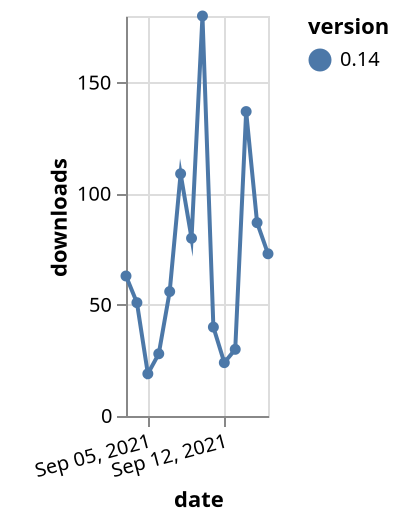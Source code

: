 {"$schema": "https://vega.github.io/schema/vega-lite/v5.json", "description": "A simple bar chart with embedded data.", "data": {"values": [{"date": "2021-09-03", "total": 73942, "delta": 63, "version": "0.14"}, {"date": "2021-09-04", "total": 73993, "delta": 51, "version": "0.14"}, {"date": "2021-09-05", "total": 74012, "delta": 19, "version": "0.14"}, {"date": "2021-09-06", "total": 74040, "delta": 28, "version": "0.14"}, {"date": "2021-09-07", "total": 74096, "delta": 56, "version": "0.14"}, {"date": "2021-09-08", "total": 74205, "delta": 109, "version": "0.14"}, {"date": "2021-09-09", "total": 74285, "delta": 80, "version": "0.14"}, {"date": "2021-09-10", "total": 74465, "delta": 180, "version": "0.14"}, {"date": "2021-09-11", "total": 74505, "delta": 40, "version": "0.14"}, {"date": "2021-09-12", "total": 74529, "delta": 24, "version": "0.14"}, {"date": "2021-09-13", "total": 74559, "delta": 30, "version": "0.14"}, {"date": "2021-09-14", "total": 74696, "delta": 137, "version": "0.14"}, {"date": "2021-09-15", "total": 74783, "delta": 87, "version": "0.14"}, {"date": "2021-09-16", "total": 74856, "delta": 73, "version": "0.14"}]}, "width": "container", "mark": {"type": "line", "point": {"filled": true}}, "encoding": {"x": {"field": "date", "type": "temporal", "timeUnit": "yearmonthdate", "title": "date", "axis": {"labelAngle": -15}}, "y": {"field": "delta", "type": "quantitative", "title": "downloads"}, "color": {"field": "version", "type": "nominal"}, "tooltip": {"field": "delta"}}}